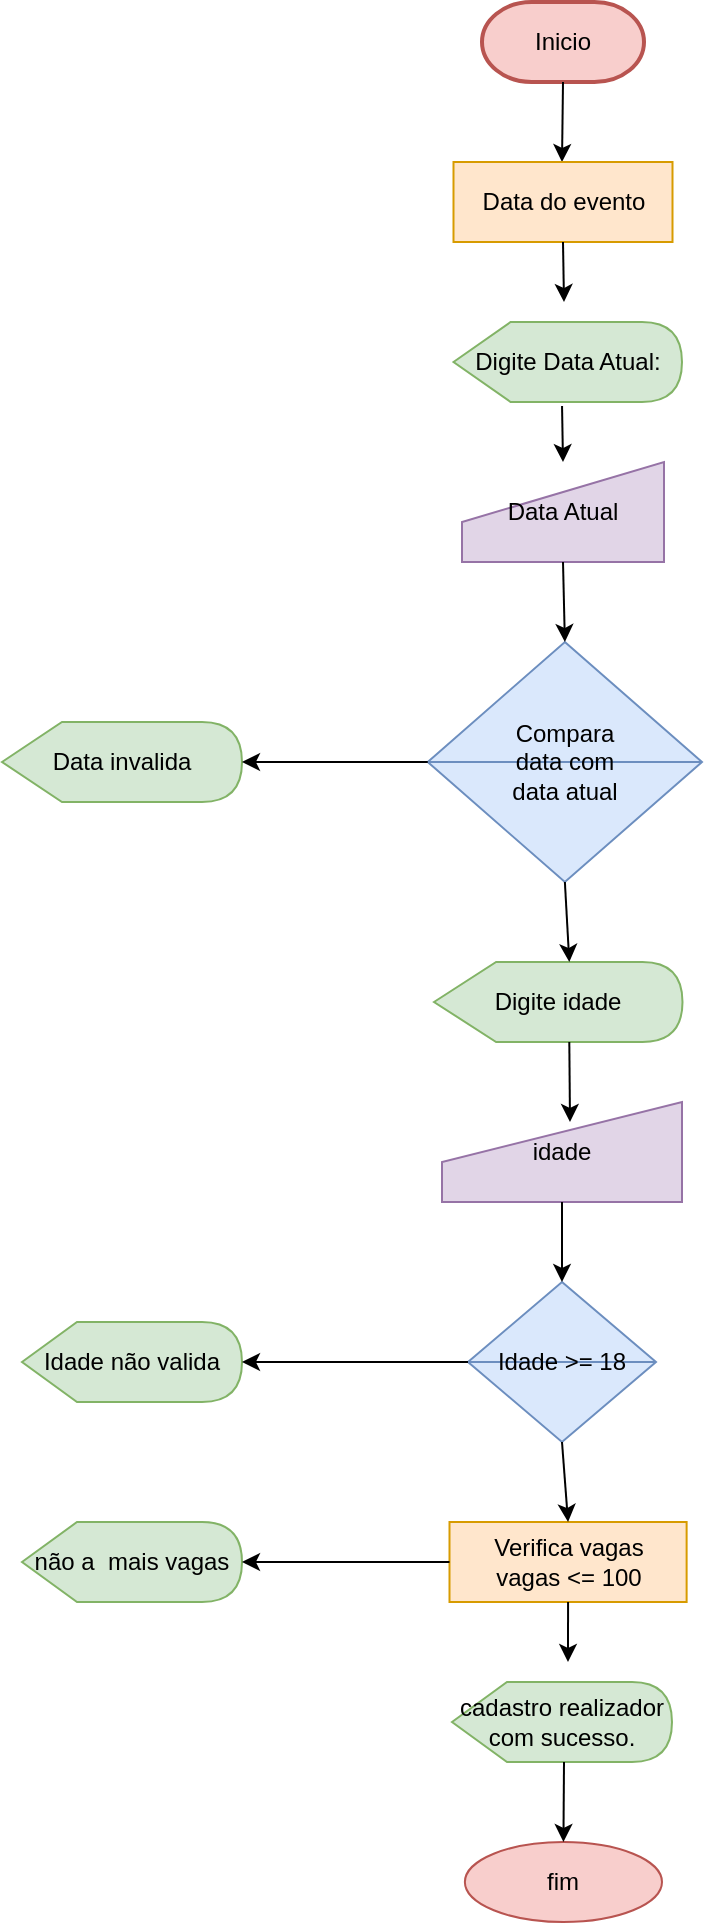 <mxfile version="15.8.8" type="github"><diagram id="fSF-IN_lt1V_-fzijzEe" name="Page-1"><mxGraphModel dx="1422" dy="752" grid="1" gridSize="10" guides="1" tooltips="1" connect="1" arrows="1" fold="1" page="1" pageScale="1" pageWidth="827" pageHeight="1169" math="0" shadow="0"><root><mxCell id="0"/><mxCell id="1" parent="0"/><mxCell id="8Nfu8ENRrJHLWMCRlORf-7" value="Inicio" style="strokeWidth=2;html=1;shape=mxgraph.flowchart.terminator;whiteSpace=wrap;fillColor=#f8cecc;strokeColor=#b85450;" parent="1" vertex="1"><mxGeometry x="360" y="40" width="81" height="40" as="geometry"/></mxCell><mxCell id="8Nfu8ENRrJHLWMCRlORf-10" value="" style="endArrow=classic;html=1;rounded=0;exitX=0.5;exitY=1;exitDx=0;exitDy=0;exitPerimeter=0;" parent="1" source="8Nfu8ENRrJHLWMCRlORf-7" edge="1"><mxGeometry width="50" height="50" relative="1" as="geometry"><mxPoint x="390" y="350" as="sourcePoint"/><mxPoint x="400" y="120" as="targetPoint"/></mxGeometry></mxCell><mxCell id="j_HRzabr5ZM9ceqRdt7a-1" value="Data do evento" style="rounded=0;whiteSpace=wrap;html=1;fillColor=#ffe6cc;strokeColor=#d79b00;" parent="1" vertex="1"><mxGeometry x="345.75" y="120" width="109.5" height="40" as="geometry"/></mxCell><mxCell id="j_HRzabr5ZM9ceqRdt7a-4" value="Digite Data Atual:" style="shape=display;whiteSpace=wrap;html=1;fillColor=#d5e8d4;strokeColor=#82b366;" parent="1" vertex="1"><mxGeometry x="345.75" y="200" width="114.25" height="40" as="geometry"/></mxCell><mxCell id="j_HRzabr5ZM9ceqRdt7a-5" value="Data Atual" style="shape=manualInput;whiteSpace=wrap;html=1;fillColor=#e1d5e7;strokeColor=#9673a6;" parent="1" vertex="1"><mxGeometry x="350" y="270" width="101" height="50" as="geometry"/></mxCell><mxCell id="j_HRzabr5ZM9ceqRdt7a-6" value="&lt;div&gt;Compara&lt;/div&gt;&lt;div&gt;data com&lt;/div&gt;&lt;div&gt;data atual&lt;br&gt;&lt;/div&gt;" style="shape=sortShape;perimeter=rhombusPerimeter;whiteSpace=wrap;html=1;fillColor=#dae8fc;strokeColor=#6c8ebf;" parent="1" vertex="1"><mxGeometry x="332.88" y="360" width="137.12" height="120" as="geometry"/></mxCell><mxCell id="j_HRzabr5ZM9ceqRdt7a-7" value="Data invalida" style="shape=display;whiteSpace=wrap;html=1;fillColor=#d5e8d4;strokeColor=#82b366;" parent="1" vertex="1"><mxGeometry x="120" y="400" width="120" height="40" as="geometry"/></mxCell><mxCell id="j_HRzabr5ZM9ceqRdt7a-10" value="Digite idade" style="shape=display;whiteSpace=wrap;html=1;fillColor=#d5e8d4;strokeColor=#82b366;" parent="1" vertex="1"><mxGeometry x="336" y="520" width="124.25" height="40" as="geometry"/></mxCell><mxCell id="j_HRzabr5ZM9ceqRdt7a-11" value="idade" style="shape=manualInput;whiteSpace=wrap;html=1;fillColor=#e1d5e7;strokeColor=#9673a6;" parent="1" vertex="1"><mxGeometry x="340" y="590" width="120" height="50" as="geometry"/></mxCell><mxCell id="j_HRzabr5ZM9ceqRdt7a-12" value="Idade &amp;gt;= 18" style="shape=sortShape;perimeter=rhombusPerimeter;whiteSpace=wrap;html=1;fillColor=#dae8fc;strokeColor=#6c8ebf;" parent="1" vertex="1"><mxGeometry x="353" y="680" width="94" height="80" as="geometry"/></mxCell><mxCell id="j_HRzabr5ZM9ceqRdt7a-13" value="Idade não valida" style="shape=display;whiteSpace=wrap;html=1;fillColor=#d5e8d4;strokeColor=#82b366;" parent="1" vertex="1"><mxGeometry x="130" y="700" width="110" height="40" as="geometry"/></mxCell><mxCell id="j_HRzabr5ZM9ceqRdt7a-14" value="&lt;div&gt;Verifica vagas&lt;/div&gt;&lt;div&gt;vagas &amp;lt;= 100&lt;br&gt;&lt;/div&gt;" style="rounded=0;whiteSpace=wrap;html=1;fillColor=#ffe6cc;strokeColor=#d79b00;" parent="1" vertex="1"><mxGeometry x="343.75" y="800" width="118.56" height="40" as="geometry"/></mxCell><mxCell id="j_HRzabr5ZM9ceqRdt7a-15" value="não a&amp;nbsp; mais vagas" style="shape=display;whiteSpace=wrap;html=1;fillColor=#d5e8d4;strokeColor=#82b366;" parent="1" vertex="1"><mxGeometry x="130" y="800" width="110" height="40" as="geometry"/></mxCell><mxCell id="j_HRzabr5ZM9ceqRdt7a-19" value="cadastro realizador com sucesso." style="shape=display;whiteSpace=wrap;html=1;fillColor=#d5e8d4;strokeColor=#82b366;" parent="1" vertex="1"><mxGeometry x="345" y="880" width="110" height="40" as="geometry"/></mxCell><mxCell id="j_HRzabr5ZM9ceqRdt7a-21" value="fim" style="ellipse;whiteSpace=wrap;html=1;fillColor=#f8cecc;strokeColor=#b85450;" parent="1" vertex="1"><mxGeometry x="351.44" y="960" width="98.56" height="40" as="geometry"/></mxCell><mxCell id="j_HRzabr5ZM9ceqRdt7a-22" value="" style="endArrow=classic;html=1;rounded=0;exitX=0.5;exitY=1;exitDx=0;exitDy=0;" parent="1" source="j_HRzabr5ZM9ceqRdt7a-14" edge="1"><mxGeometry width="50" height="50" relative="1" as="geometry"><mxPoint x="390" y="890" as="sourcePoint"/><mxPoint x="403" y="870" as="targetPoint"/></mxGeometry></mxCell><mxCell id="j_HRzabr5ZM9ceqRdt7a-23" value="" style="endArrow=classic;html=1;rounded=0;exitX=0.5;exitY=1;exitDx=0;exitDy=0;entryX=0.5;entryY=0;entryDx=0;entryDy=0;" parent="1" source="j_HRzabr5ZM9ceqRdt7a-5" target="j_HRzabr5ZM9ceqRdt7a-6" edge="1"><mxGeometry width="50" height="50" relative="1" as="geometry"><mxPoint x="390" y="380" as="sourcePoint"/><mxPoint x="440" y="330" as="targetPoint"/></mxGeometry></mxCell><mxCell id="j_HRzabr5ZM9ceqRdt7a-26" value="" style="endArrow=classic;html=1;rounded=0;exitX=0.475;exitY=1.05;exitDx=0;exitDy=0;exitPerimeter=0;entryX=0.5;entryY=0;entryDx=0;entryDy=0;" parent="1" source="j_HRzabr5ZM9ceqRdt7a-4" target="j_HRzabr5ZM9ceqRdt7a-5" edge="1"><mxGeometry width="50" height="50" relative="1" as="geometry"><mxPoint x="390" y="380" as="sourcePoint"/><mxPoint x="440" y="330" as="targetPoint"/></mxGeometry></mxCell><mxCell id="j_HRzabr5ZM9ceqRdt7a-27" value="" style="endArrow=classic;html=1;rounded=0;exitX=0.5;exitY=1;exitDx=0;exitDy=0;" parent="1" source="j_HRzabr5ZM9ceqRdt7a-1" edge="1"><mxGeometry width="50" height="50" relative="1" as="geometry"><mxPoint x="390" y="380" as="sourcePoint"/><mxPoint x="401" y="190" as="targetPoint"/></mxGeometry></mxCell><mxCell id="j_HRzabr5ZM9ceqRdt7a-28" value="" style="endArrow=classic;html=1;rounded=0;exitX=0.5;exitY=1;exitDx=0;exitDy=0;entryX=0;entryY=0;entryDx=67.656;entryDy=0;entryPerimeter=0;" parent="1" source="j_HRzabr5ZM9ceqRdt7a-6" target="j_HRzabr5ZM9ceqRdt7a-10" edge="1"><mxGeometry width="50" height="50" relative="1" as="geometry"><mxPoint x="390" y="500" as="sourcePoint"/><mxPoint x="440" y="450" as="targetPoint"/></mxGeometry></mxCell><mxCell id="j_HRzabr5ZM9ceqRdt7a-29" value="" style="endArrow=classic;html=1;rounded=0;exitX=0;exitY=0;exitDx=67.656;exitDy=40;exitPerimeter=0;" parent="1" source="j_HRzabr5ZM9ceqRdt7a-10" edge="1"><mxGeometry width="50" height="50" relative="1" as="geometry"><mxPoint x="390" y="500" as="sourcePoint"/><mxPoint x="404" y="600" as="targetPoint"/></mxGeometry></mxCell><mxCell id="j_HRzabr5ZM9ceqRdt7a-30" value="" style="endArrow=classic;html=1;rounded=0;exitX=0.5;exitY=1;exitDx=0;exitDy=0;entryX=0.5;entryY=0;entryDx=0;entryDy=0;" parent="1" source="j_HRzabr5ZM9ceqRdt7a-11" target="j_HRzabr5ZM9ceqRdt7a-12" edge="1"><mxGeometry width="50" height="50" relative="1" as="geometry"><mxPoint x="390" y="740" as="sourcePoint"/><mxPoint x="440" y="690" as="targetPoint"/></mxGeometry></mxCell><mxCell id="j_HRzabr5ZM9ceqRdt7a-31" value="" style="endArrow=classic;html=1;rounded=0;exitX=0.5;exitY=1;exitDx=0;exitDy=0;entryX=0.5;entryY=0;entryDx=0;entryDy=0;" parent="1" source="j_HRzabr5ZM9ceqRdt7a-12" target="j_HRzabr5ZM9ceqRdt7a-14" edge="1"><mxGeometry width="50" height="50" relative="1" as="geometry"><mxPoint x="390" y="740" as="sourcePoint"/><mxPoint x="440" y="690" as="targetPoint"/></mxGeometry></mxCell><mxCell id="j_HRzabr5ZM9ceqRdt7a-32" value="" style="endArrow=classic;html=1;rounded=0;exitX=0;exitY=0.5;exitDx=0;exitDy=0;entryX=1;entryY=0.5;entryDx=0;entryDy=0;entryPerimeter=0;" parent="1" source="j_HRzabr5ZM9ceqRdt7a-12" target="j_HRzabr5ZM9ceqRdt7a-13" edge="1"><mxGeometry width="50" height="50" relative="1" as="geometry"><mxPoint x="390" y="740" as="sourcePoint"/><mxPoint x="440" y="690" as="targetPoint"/></mxGeometry></mxCell><mxCell id="j_HRzabr5ZM9ceqRdt7a-33" value="" style="endArrow=classic;html=1;rounded=0;exitX=0;exitY=0.5;exitDx=0;exitDy=0;entryX=1;entryY=0.5;entryDx=0;entryDy=0;entryPerimeter=0;" parent="1" source="j_HRzabr5ZM9ceqRdt7a-6" target="j_HRzabr5ZM9ceqRdt7a-7" edge="1"><mxGeometry width="50" height="50" relative="1" as="geometry"><mxPoint x="390" y="590" as="sourcePoint"/><mxPoint x="440" y="540" as="targetPoint"/></mxGeometry></mxCell><mxCell id="j_HRzabr5ZM9ceqRdt7a-34" value="" style="endArrow=classic;html=1;rounded=0;exitX=0;exitY=0.5;exitDx=0;exitDy=0;entryX=1;entryY=0.5;entryDx=0;entryDy=0;entryPerimeter=0;" parent="1" source="j_HRzabr5ZM9ceqRdt7a-14" target="j_HRzabr5ZM9ceqRdt7a-15" edge="1"><mxGeometry width="50" height="50" relative="1" as="geometry"><mxPoint x="390" y="800" as="sourcePoint"/><mxPoint x="440" y="750" as="targetPoint"/></mxGeometry></mxCell><mxCell id="j_HRzabr5ZM9ceqRdt7a-35" value="" style="endArrow=classic;html=1;rounded=0;entryX=0.5;entryY=0;entryDx=0;entryDy=0;" parent="1" target="j_HRzabr5ZM9ceqRdt7a-21" edge="1"><mxGeometry width="50" height="50" relative="1" as="geometry"><mxPoint x="401" y="920" as="sourcePoint"/><mxPoint x="440" y="810" as="targetPoint"/></mxGeometry></mxCell></root></mxGraphModel></diagram></mxfile>